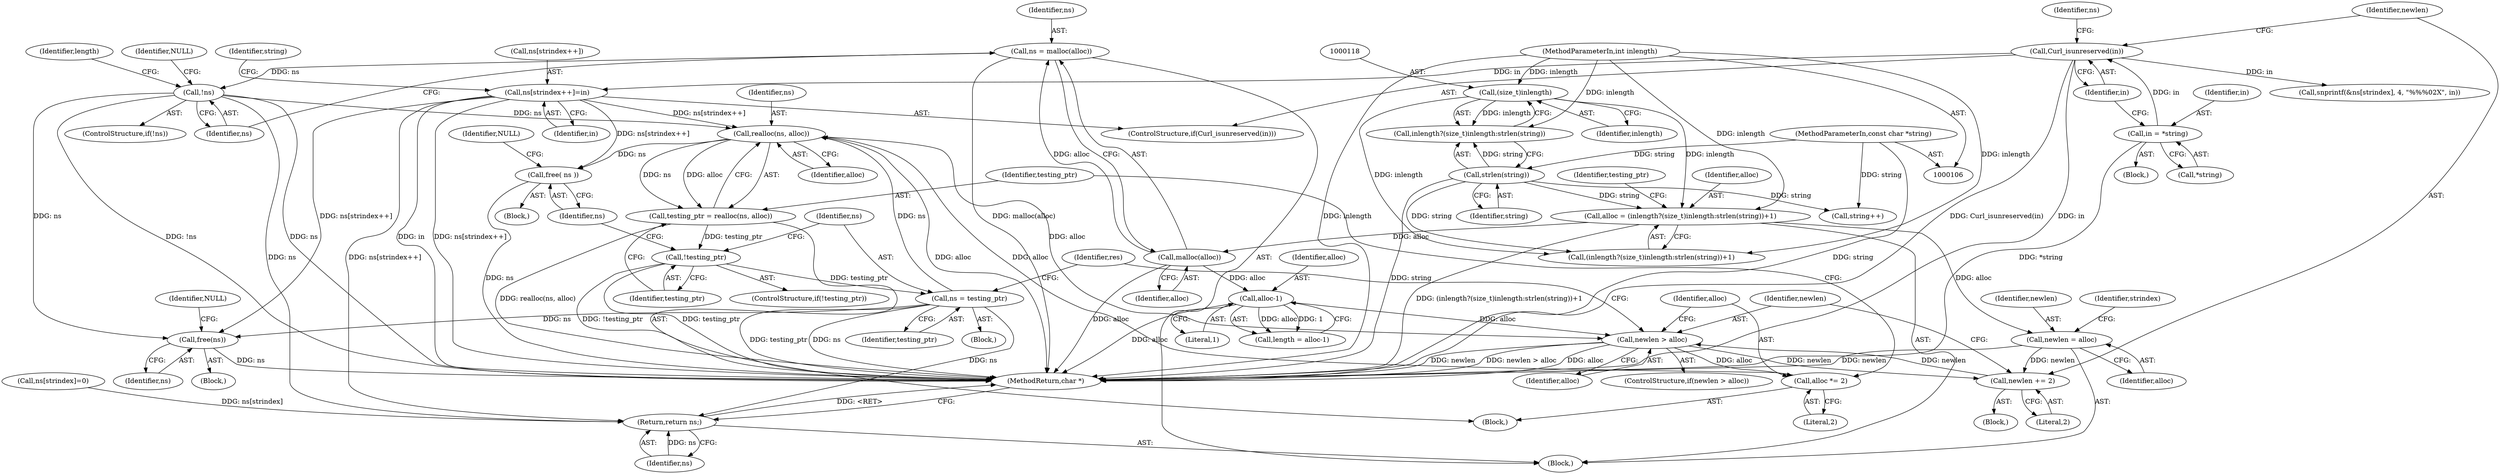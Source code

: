 digraph "0_curl_75ca568fa1c19de4c5358fed246686de8467c238@API" {
"1000185" [label="(Call,realloc(ns, alloc))"];
"1000198" [label="(Call,ns = testing_ptr)"];
"1000189" [label="(Call,!testing_ptr)"];
"1000183" [label="(Call,testing_ptr = realloc(ns, alloc))"];
"1000185" [label="(Call,realloc(ns, alloc))"];
"1000144" [label="(Call,!ns)"];
"1000139" [label="(Call,ns = malloc(alloc))"];
"1000141" [label="(Call,malloc(alloc))"];
"1000112" [label="(Call,alloc = (inlength?(size_t)inlength:strlen(string))+1)"];
"1000109" [label="(MethodParameterIn,int inlength)"];
"1000117" [label="(Call,(size_t)inlength)"];
"1000120" [label="(Call,strlen(string))"];
"1000108" [label="(MethodParameterIn,const char *string)"];
"1000164" [label="(Call,ns[strindex++]=in)"];
"1000162" [label="(Call,Curl_isunreserved(in))"];
"1000157" [label="(Call,in = *string)"];
"1000180" [label="(Call,alloc *= 2)"];
"1000176" [label="(Call,newlen > alloc)"];
"1000172" [label="(Call,newlen += 2)"];
"1000130" [label="(Call,newlen = alloc)"];
"1000150" [label="(Call,alloc-1)"];
"1000211" [label="(Call,free(ns))"];
"1000233" [label="(Return,return ns;)"];
"1000192" [label="(Call,free( ns ))"];
"1000227" [label="(Identifier,string)"];
"1000173" [label="(Identifier,newlen)"];
"1000143" [label="(ControlStructure,if(!ns))"];
"1000190" [label="(Identifier,testing_ptr)"];
"1000161" [label="(ControlStructure,if(Curl_isunreserved(in)))"];
"1000177" [label="(Identifier,newlen)"];
"1000151" [label="(Identifier,alloc)"];
"1000192" [label="(Call,free( ns ))"];
"1000226" [label="(Call,string++)"];
"1000156" [label="(Block,)"];
"1000114" [label="(Call,(inlength?(size_t)inlength:strlen(string))+1)"];
"1000191" [label="(Block,)"];
"1000150" [label="(Call,alloc-1)"];
"1000141" [label="(Call,malloc(alloc))"];
"1000200" [label="(Identifier,testing_ptr)"];
"1000186" [label="(Identifier,ns)"];
"1000184" [label="(Identifier,testing_ptr)"];
"1000210" [label="(Block,)"];
"1000195" [label="(Identifier,NULL)"];
"1000152" [label="(Literal,1)"];
"1000166" [label="(Identifier,ns)"];
"1000115" [label="(Call,inlength?(size_t)inlength:strlen(string))"];
"1000212" [label="(Identifier,ns)"];
"1000164" [label="(Call,ns[strindex++]=in)"];
"1000119" [label="(Identifier,inlength)"];
"1000182" [label="(Literal,2)"];
"1000159" [label="(Call,*string)"];
"1000198" [label="(Call,ns = testing_ptr)"];
"1000140" [label="(Identifier,ns)"];
"1000142" [label="(Identifier,alloc)"];
"1000110" [label="(Block,)"];
"1000120" [label="(Call,strlen(string))"];
"1000187" [label="(Identifier,alloc)"];
"1000162" [label="(Call,Curl_isunreserved(in))"];
"1000211" [label="(Call,free(ns))"];
"1000145" [label="(Identifier,ns)"];
"1000171" [label="(Block,)"];
"1000174" [label="(Literal,2)"];
"1000157" [label="(Call,in = *string)"];
"1000183" [label="(Call,testing_ptr = realloc(ns, alloc))"];
"1000197" [label="(Block,)"];
"1000126" [label="(Identifier,testing_ptr)"];
"1000144" [label="(Call,!ns)"];
"1000130" [label="(Call,newlen = alloc)"];
"1000108" [label="(MethodParameterIn,const char *string)"];
"1000178" [label="(Identifier,alloc)"];
"1000214" [label="(Identifier,NULL)"];
"1000117" [label="(Call,(size_t)inlength)"];
"1000189" [label="(Call,!testing_ptr)"];
"1000176" [label="(Call,newlen > alloc)"];
"1000233" [label="(Return,return ns;)"];
"1000135" [label="(Identifier,strindex)"];
"1000112" [label="(Call,alloc = (inlength?(size_t)inlength:strlen(string))+1)"];
"1000121" [label="(Identifier,string)"];
"1000235" [label="(MethodReturn,char *)"];
"1000139" [label="(Call,ns = malloc(alloc))"];
"1000215" [label="(Call,snprintf(&ns[strindex], 4, \"%%%02X\", in))"];
"1000158" [label="(Identifier,in)"];
"1000175" [label="(ControlStructure,if(newlen > alloc))"];
"1000148" [label="(Call,length = alloc-1)"];
"1000180" [label="(Call,alloc *= 2)"];
"1000149" [label="(Identifier,length)"];
"1000113" [label="(Identifier,alloc)"];
"1000163" [label="(Identifier,in)"];
"1000228" [label="(Call,ns[strindex]=0)"];
"1000109" [label="(MethodParameterIn,int inlength)"];
"1000132" [label="(Identifier,alloc)"];
"1000234" [label="(Identifier,ns)"];
"1000188" [label="(ControlStructure,if(!testing_ptr))"];
"1000172" [label="(Call,newlen += 2)"];
"1000147" [label="(Identifier,NULL)"];
"1000179" [label="(Block,)"];
"1000202" [label="(Identifier,res)"];
"1000193" [label="(Identifier,ns)"];
"1000181" [label="(Identifier,alloc)"];
"1000131" [label="(Identifier,newlen)"];
"1000185" [label="(Call,realloc(ns, alloc))"];
"1000199" [label="(Identifier,ns)"];
"1000169" [label="(Identifier,in)"];
"1000165" [label="(Call,ns[strindex++])"];
"1000185" -> "1000183"  [label="AST: "];
"1000185" -> "1000187"  [label="CFG: "];
"1000186" -> "1000185"  [label="AST: "];
"1000187" -> "1000185"  [label="AST: "];
"1000183" -> "1000185"  [label="CFG: "];
"1000185" -> "1000235"  [label="DDG: alloc"];
"1000185" -> "1000176"  [label="DDG: alloc"];
"1000185" -> "1000183"  [label="DDG: ns"];
"1000185" -> "1000183"  [label="DDG: alloc"];
"1000198" -> "1000185"  [label="DDG: ns"];
"1000144" -> "1000185"  [label="DDG: ns"];
"1000164" -> "1000185"  [label="DDG: ns[strindex++]"];
"1000180" -> "1000185"  [label="DDG: alloc"];
"1000185" -> "1000192"  [label="DDG: ns"];
"1000198" -> "1000197"  [label="AST: "];
"1000198" -> "1000200"  [label="CFG: "];
"1000199" -> "1000198"  [label="AST: "];
"1000200" -> "1000198"  [label="AST: "];
"1000202" -> "1000198"  [label="CFG: "];
"1000198" -> "1000235"  [label="DDG: ns"];
"1000198" -> "1000235"  [label="DDG: testing_ptr"];
"1000189" -> "1000198"  [label="DDG: testing_ptr"];
"1000198" -> "1000211"  [label="DDG: ns"];
"1000198" -> "1000233"  [label="DDG: ns"];
"1000189" -> "1000188"  [label="AST: "];
"1000189" -> "1000190"  [label="CFG: "];
"1000190" -> "1000189"  [label="AST: "];
"1000193" -> "1000189"  [label="CFG: "];
"1000199" -> "1000189"  [label="CFG: "];
"1000189" -> "1000235"  [label="DDG: testing_ptr"];
"1000189" -> "1000235"  [label="DDG: !testing_ptr"];
"1000183" -> "1000189"  [label="DDG: testing_ptr"];
"1000183" -> "1000179"  [label="AST: "];
"1000184" -> "1000183"  [label="AST: "];
"1000190" -> "1000183"  [label="CFG: "];
"1000183" -> "1000235"  [label="DDG: realloc(ns, alloc)"];
"1000144" -> "1000143"  [label="AST: "];
"1000144" -> "1000145"  [label="CFG: "];
"1000145" -> "1000144"  [label="AST: "];
"1000147" -> "1000144"  [label="CFG: "];
"1000149" -> "1000144"  [label="CFG: "];
"1000144" -> "1000235"  [label="DDG: ns"];
"1000144" -> "1000235"  [label="DDG: !ns"];
"1000139" -> "1000144"  [label="DDG: ns"];
"1000144" -> "1000211"  [label="DDG: ns"];
"1000144" -> "1000233"  [label="DDG: ns"];
"1000139" -> "1000110"  [label="AST: "];
"1000139" -> "1000141"  [label="CFG: "];
"1000140" -> "1000139"  [label="AST: "];
"1000141" -> "1000139"  [label="AST: "];
"1000145" -> "1000139"  [label="CFG: "];
"1000139" -> "1000235"  [label="DDG: malloc(alloc)"];
"1000141" -> "1000139"  [label="DDG: alloc"];
"1000141" -> "1000142"  [label="CFG: "];
"1000142" -> "1000141"  [label="AST: "];
"1000141" -> "1000235"  [label="DDG: alloc"];
"1000112" -> "1000141"  [label="DDG: alloc"];
"1000141" -> "1000150"  [label="DDG: alloc"];
"1000112" -> "1000110"  [label="AST: "];
"1000112" -> "1000114"  [label="CFG: "];
"1000113" -> "1000112"  [label="AST: "];
"1000114" -> "1000112"  [label="AST: "];
"1000126" -> "1000112"  [label="CFG: "];
"1000112" -> "1000235"  [label="DDG: (inlength?(size_t)inlength:strlen(string))+1"];
"1000109" -> "1000112"  [label="DDG: inlength"];
"1000117" -> "1000112"  [label="DDG: inlength"];
"1000120" -> "1000112"  [label="DDG: string"];
"1000112" -> "1000130"  [label="DDG: alloc"];
"1000109" -> "1000106"  [label="AST: "];
"1000109" -> "1000235"  [label="DDG: inlength"];
"1000109" -> "1000114"  [label="DDG: inlength"];
"1000109" -> "1000115"  [label="DDG: inlength"];
"1000109" -> "1000117"  [label="DDG: inlength"];
"1000117" -> "1000115"  [label="AST: "];
"1000117" -> "1000119"  [label="CFG: "];
"1000118" -> "1000117"  [label="AST: "];
"1000119" -> "1000117"  [label="AST: "];
"1000115" -> "1000117"  [label="CFG: "];
"1000117" -> "1000114"  [label="DDG: inlength"];
"1000117" -> "1000115"  [label="DDG: inlength"];
"1000120" -> "1000115"  [label="AST: "];
"1000120" -> "1000121"  [label="CFG: "];
"1000121" -> "1000120"  [label="AST: "];
"1000115" -> "1000120"  [label="CFG: "];
"1000120" -> "1000235"  [label="DDG: string"];
"1000120" -> "1000114"  [label="DDG: string"];
"1000120" -> "1000115"  [label="DDG: string"];
"1000108" -> "1000120"  [label="DDG: string"];
"1000120" -> "1000226"  [label="DDG: string"];
"1000108" -> "1000106"  [label="AST: "];
"1000108" -> "1000235"  [label="DDG: string"];
"1000108" -> "1000226"  [label="DDG: string"];
"1000164" -> "1000161"  [label="AST: "];
"1000164" -> "1000169"  [label="CFG: "];
"1000165" -> "1000164"  [label="AST: "];
"1000169" -> "1000164"  [label="AST: "];
"1000227" -> "1000164"  [label="CFG: "];
"1000164" -> "1000235"  [label="DDG: in"];
"1000164" -> "1000235"  [label="DDG: ns[strindex++]"];
"1000162" -> "1000164"  [label="DDG: in"];
"1000164" -> "1000192"  [label="DDG: ns[strindex++]"];
"1000164" -> "1000211"  [label="DDG: ns[strindex++]"];
"1000164" -> "1000233"  [label="DDG: ns[strindex++]"];
"1000162" -> "1000161"  [label="AST: "];
"1000162" -> "1000163"  [label="CFG: "];
"1000163" -> "1000162"  [label="AST: "];
"1000166" -> "1000162"  [label="CFG: "];
"1000173" -> "1000162"  [label="CFG: "];
"1000162" -> "1000235"  [label="DDG: in"];
"1000162" -> "1000235"  [label="DDG: Curl_isunreserved(in)"];
"1000157" -> "1000162"  [label="DDG: in"];
"1000162" -> "1000215"  [label="DDG: in"];
"1000157" -> "1000156"  [label="AST: "];
"1000157" -> "1000159"  [label="CFG: "];
"1000158" -> "1000157"  [label="AST: "];
"1000159" -> "1000157"  [label="AST: "];
"1000163" -> "1000157"  [label="CFG: "];
"1000157" -> "1000235"  [label="DDG: *string"];
"1000180" -> "1000179"  [label="AST: "];
"1000180" -> "1000182"  [label="CFG: "];
"1000181" -> "1000180"  [label="AST: "];
"1000182" -> "1000180"  [label="AST: "];
"1000184" -> "1000180"  [label="CFG: "];
"1000176" -> "1000180"  [label="DDG: alloc"];
"1000176" -> "1000175"  [label="AST: "];
"1000176" -> "1000178"  [label="CFG: "];
"1000177" -> "1000176"  [label="AST: "];
"1000178" -> "1000176"  [label="AST: "];
"1000181" -> "1000176"  [label="CFG: "];
"1000202" -> "1000176"  [label="CFG: "];
"1000176" -> "1000235"  [label="DDG: alloc"];
"1000176" -> "1000235"  [label="DDG: newlen > alloc"];
"1000176" -> "1000235"  [label="DDG: newlen"];
"1000176" -> "1000172"  [label="DDG: newlen"];
"1000172" -> "1000176"  [label="DDG: newlen"];
"1000150" -> "1000176"  [label="DDG: alloc"];
"1000172" -> "1000171"  [label="AST: "];
"1000172" -> "1000174"  [label="CFG: "];
"1000173" -> "1000172"  [label="AST: "];
"1000174" -> "1000172"  [label="AST: "];
"1000177" -> "1000172"  [label="CFG: "];
"1000130" -> "1000172"  [label="DDG: newlen"];
"1000130" -> "1000110"  [label="AST: "];
"1000130" -> "1000132"  [label="CFG: "];
"1000131" -> "1000130"  [label="AST: "];
"1000132" -> "1000130"  [label="AST: "];
"1000135" -> "1000130"  [label="CFG: "];
"1000130" -> "1000235"  [label="DDG: newlen"];
"1000150" -> "1000148"  [label="AST: "];
"1000150" -> "1000152"  [label="CFG: "];
"1000151" -> "1000150"  [label="AST: "];
"1000152" -> "1000150"  [label="AST: "];
"1000148" -> "1000150"  [label="CFG: "];
"1000150" -> "1000235"  [label="DDG: alloc"];
"1000150" -> "1000148"  [label="DDG: alloc"];
"1000150" -> "1000148"  [label="DDG: 1"];
"1000211" -> "1000210"  [label="AST: "];
"1000211" -> "1000212"  [label="CFG: "];
"1000212" -> "1000211"  [label="AST: "];
"1000214" -> "1000211"  [label="CFG: "];
"1000211" -> "1000235"  [label="DDG: ns"];
"1000233" -> "1000110"  [label="AST: "];
"1000233" -> "1000234"  [label="CFG: "];
"1000234" -> "1000233"  [label="AST: "];
"1000235" -> "1000233"  [label="CFG: "];
"1000233" -> "1000235"  [label="DDG: <RET>"];
"1000234" -> "1000233"  [label="DDG: ns"];
"1000228" -> "1000233"  [label="DDG: ns[strindex]"];
"1000192" -> "1000191"  [label="AST: "];
"1000192" -> "1000193"  [label="CFG: "];
"1000193" -> "1000192"  [label="AST: "];
"1000195" -> "1000192"  [label="CFG: "];
"1000192" -> "1000235"  [label="DDG: ns"];
}
